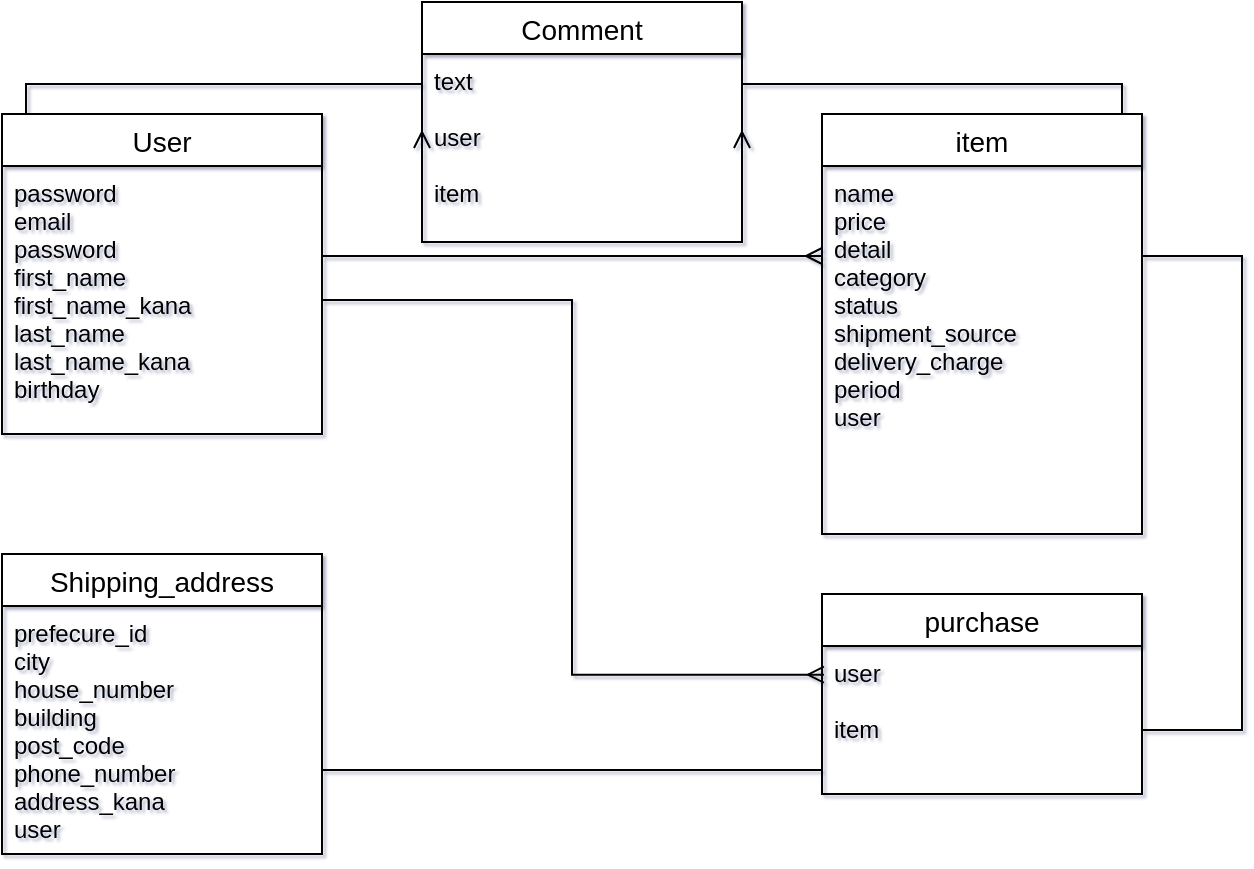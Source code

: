 <mxfile version="13.6.5">
    <diagram id="GgbTqZPaG1NmbdubRQYV" name="ページ1">
        <mxGraphModel dx="728" dy="680" grid="1" gridSize="10" guides="1" tooltips="1" connect="1" arrows="1" fold="1" page="1" pageScale="1" pageWidth="827" pageHeight="1169" math="0" shadow="1">
            <root>
                <mxCell id="0"/>
                <mxCell id="1" parent="0"/>
                <mxCell id="15" value="User" style="swimlane;fontStyle=0;childLayout=stackLayout;horizontal=1;startSize=26;horizontalStack=0;resizeParent=1;resizeParentMax=0;resizeLast=0;collapsible=1;marginBottom=0;align=center;fontSize=14;" parent="1" vertex="1">
                    <mxGeometry x="60" y="160" width="160" height="160" as="geometry"/>
                </mxCell>
                <mxCell id="30" value="password&#10;email&#10;password&#10;first_name&#10;first_name_kana&#10;last_name&#10;last_name_kana&#10;birthday&#10;" style="text;strokeColor=none;fillColor=none;spacingLeft=4;spacingRight=4;overflow=hidden;rotatable=0;points=[[0,0.5],[1,0.5]];portConstraint=eastwest;fontSize=12;" parent="15" vertex="1">
                    <mxGeometry y="26" width="160" height="134" as="geometry"/>
                </mxCell>
                <mxCell id="19" value="item" style="swimlane;fontStyle=0;childLayout=stackLayout;horizontal=1;startSize=26;horizontalStack=0;resizeParent=1;resizeParentMax=0;resizeLast=0;collapsible=1;marginBottom=0;align=center;fontSize=14;" parent="1" vertex="1">
                    <mxGeometry x="470" y="160" width="160" height="210" as="geometry"/>
                </mxCell>
                <mxCell id="20" value="name&#10;price&#10;detail&#10;category&#10;status&#10;shipment_source&#10;delivery_charge&#10;period&#10;user" style="text;strokeColor=none;fillColor=none;spacingLeft=4;spacingRight=4;overflow=hidden;rotatable=0;points=[[0,0.5],[1,0.5]];portConstraint=eastwest;fontSize=12;" parent="19" vertex="1">
                    <mxGeometry y="26" width="160" height="184" as="geometry"/>
                </mxCell>
                <mxCell id="23" style="edgeStyle=orthogonalEdgeStyle;rounded=0;orthogonalLoop=1;jettySize=auto;html=1;exitX=1;exitY=0.5;exitDx=0;exitDy=0;entryX=0;entryY=0.5;entryDx=0;entryDy=0;startArrow=none;startFill=0;endArrow=ERmany;endFill=0;" parent="1" edge="1">
                    <mxGeometry relative="1" as="geometry">
                        <mxPoint x="220" y="231" as="sourcePoint"/>
                        <mxPoint x="470" y="231" as="targetPoint"/>
                    </mxGeometry>
                </mxCell>
                <mxCell id="28" style="edgeStyle=orthogonalEdgeStyle;rounded=0;orthogonalLoop=1;jettySize=auto;html=1;exitX=0;exitY=0.5;exitDx=0;exitDy=0;startArrow=ERmany;startFill=0;endArrow=none;endFill=0;entryX=0.463;entryY=0;entryDx=0;entryDy=0;entryPerimeter=0;" parent="1" source="25" target="15" edge="1">
                    <mxGeometry relative="1" as="geometry">
                        <mxPoint x="260" y="461" as="sourcePoint"/>
                        <mxPoint x="40" y="340" as="targetPoint"/>
                        <Array as="points">
                            <mxPoint x="72" y="145"/>
                            <mxPoint x="72" y="160"/>
                        </Array>
                    </mxGeometry>
                </mxCell>
                <mxCell id="29" style="edgeStyle=orthogonalEdgeStyle;rounded=0;orthogonalLoop=1;jettySize=auto;html=1;exitX=1;exitY=0.5;exitDx=0;exitDy=0;entryX=0.95;entryY=0;entryDx=0;entryDy=0;entryPerimeter=0;startArrow=ERmany;startFill=0;endArrow=none;endFill=0;" parent="1" source="25" target="19" edge="1">
                    <mxGeometry relative="1" as="geometry">
                        <mxPoint x="420" y="461" as="sourcePoint"/>
                        <Array as="points">
                            <mxPoint x="620" y="145"/>
                            <mxPoint x="620" y="160"/>
                        </Array>
                    </mxGeometry>
                </mxCell>
                <mxCell id="24" value="Comment" style="swimlane;fontStyle=0;childLayout=stackLayout;horizontal=1;startSize=26;horizontalStack=0;resizeParent=1;resizeParentMax=0;resizeLast=0;collapsible=1;marginBottom=0;align=center;fontSize=14;" parent="1" vertex="1">
                    <mxGeometry x="270" y="104" width="160" height="120" as="geometry"/>
                </mxCell>
                <mxCell id="25" value="text&#10;&#10;user&#10;&#10;item" style="text;strokeColor=none;fillColor=none;spacingLeft=4;spacingRight=4;overflow=hidden;rotatable=0;points=[[0,0.5],[1,0.5]];portConstraint=eastwest;fontSize=12;" parent="24" vertex="1">
                    <mxGeometry y="26" width="160" height="94" as="geometry"/>
                </mxCell>
                <mxCell id="31" value="Shipping_address" style="swimlane;fontStyle=0;childLayout=stackLayout;horizontal=1;startSize=26;horizontalStack=0;resizeParent=1;resizeParentMax=0;resizeLast=0;collapsible=1;marginBottom=0;align=center;fontSize=14;" parent="1" vertex="1">
                    <mxGeometry x="60" y="380" width="160" height="150" as="geometry"/>
                </mxCell>
                <mxCell id="33" value="prefecure_id&#10;city&#10;house_number&#10;building&#10;post_code&#10;phone_number&#10;address_kana&#10;user&#10;" style="text;strokeColor=none;fillColor=none;spacingLeft=4;spacingRight=4;overflow=hidden;rotatable=0;points=[[0,0.5],[1,0.5]];portConstraint=eastwest;fontSize=12;" parent="31" vertex="1">
                    <mxGeometry y="26" width="160" height="124" as="geometry"/>
                </mxCell>
                <mxCell id="40" style="edgeStyle=orthogonalEdgeStyle;rounded=0;orthogonalLoop=1;jettySize=auto;html=1;exitX=1;exitY=0.5;exitDx=0;exitDy=0;endArrow=none;endFill=0;" parent="1" target="39" edge="1">
                    <mxGeometry relative="1" as="geometry">
                        <Array as="points">
                            <mxPoint x="680" y="231"/>
                            <mxPoint x="680" y="468"/>
                        </Array>
                        <mxPoint x="630" y="231" as="sourcePoint"/>
                    </mxGeometry>
                </mxCell>
                <mxCell id="41" style="edgeStyle=orthogonalEdgeStyle;rounded=0;orthogonalLoop=1;jettySize=auto;html=1;exitX=1;exitY=0.5;exitDx=0;exitDy=0;entryX=0.006;entryY=0.194;entryDx=0;entryDy=0;entryPerimeter=0;endArrow=ERmany;endFill=0;" parent="1" source="30" target="39" edge="1">
                    <mxGeometry relative="1" as="geometry"/>
                </mxCell>
                <mxCell id="42" style="edgeStyle=orthogonalEdgeStyle;rounded=0;orthogonalLoop=1;jettySize=auto;html=1;exitX=1;exitY=0.5;exitDx=0;exitDy=0;entryX=0;entryY=0.944;entryDx=0;entryDy=0;entryPerimeter=0;endArrow=none;endFill=0;" parent="1" source="33" target="39" edge="1">
                    <mxGeometry relative="1" as="geometry">
                        <Array as="points">
                            <mxPoint x="220" y="488"/>
                            <mxPoint x="470" y="488"/>
                        </Array>
                    </mxGeometry>
                </mxCell>
                <mxCell id="36" value="purchase" style="swimlane;fontStyle=0;childLayout=stackLayout;horizontal=1;startSize=26;horizontalStack=0;resizeParent=1;resizeParentMax=0;resizeLast=0;collapsible=1;marginBottom=0;align=center;fontSize=14;" parent="1" vertex="1">
                    <mxGeometry x="470" y="400" width="160" height="100" as="geometry"/>
                </mxCell>
                <mxCell id="39" value="user&#10;&#10;item&#10;&#10;" style="text;strokeColor=none;fillColor=none;spacingLeft=4;spacingRight=4;overflow=hidden;rotatable=0;points=[[0,0.5],[1,0.5]];portConstraint=eastwest;fontSize=12;" parent="36" vertex="1">
                    <mxGeometry y="26" width="160" height="74" as="geometry"/>
                </mxCell>
            </root>
        </mxGraphModel>
    </diagram>
</mxfile>